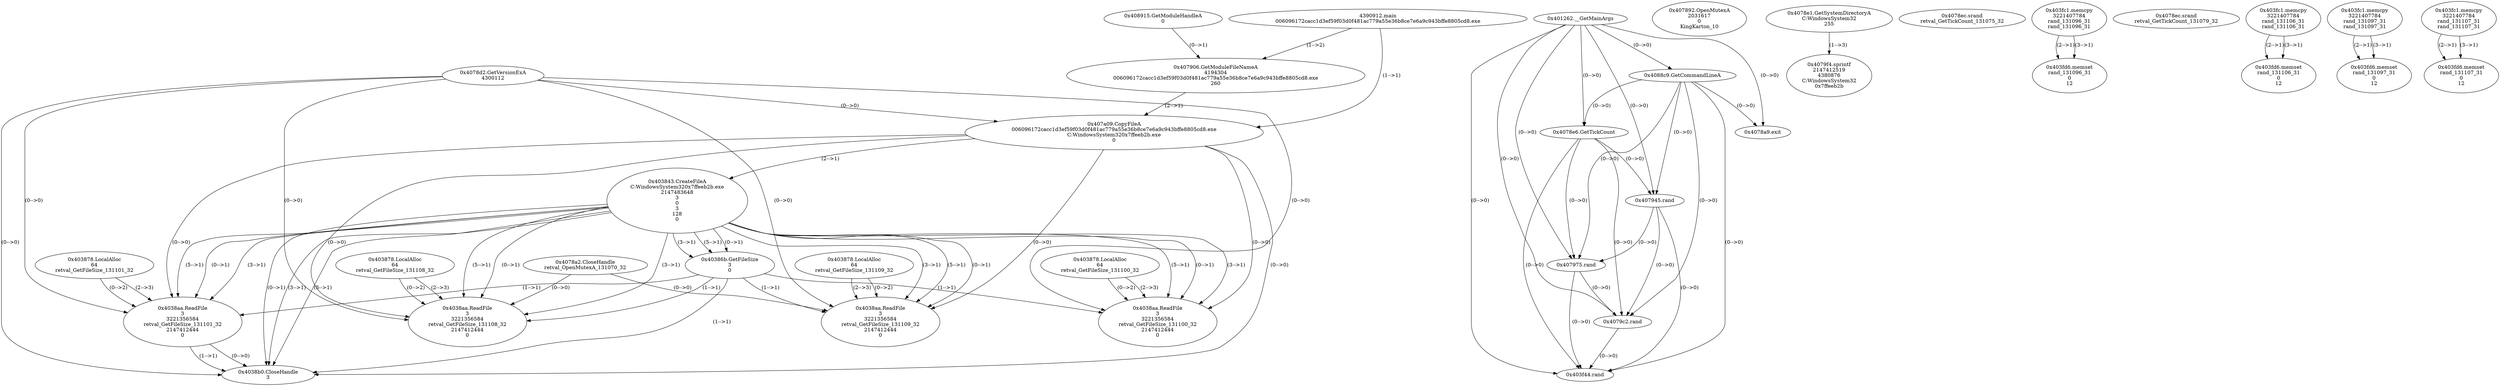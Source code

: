 // Global SCDG with merge call
digraph {
	0 [label="4390912.main
006096172cacc1d3ef59f03d0f481ac779a55e36b8ce7e6a9c943bffe8805cd8.exe"]
	1 [label="0x401262.__GetMainArgs
"]
	2 [label="0x4088c9.GetCommandLineA
"]
	1 -> 2 [label="(0-->0)"]
	3 [label="0x408915.GetModuleHandleA
0"]
	4 [label="0x407892.OpenMutexA
2031617
0
KingKarton_10"]
	5 [label="0x4078d2.GetVersionExA
4300112"]
	6 [label="0x4078e1.GetSystemDirectoryA
C:\Windows\System32
255"]
	7 [label="0x4078e6.GetTickCount
"]
	1 -> 7 [label="(0-->0)"]
	2 -> 7 [label="(0-->0)"]
	8 [label="0x4078ec.srand
retval_GetTickCount_131075_32"]
	9 [label="0x407906.GetModuleFileNameA
4194304
006096172cacc1d3ef59f03d0f481ac779a55e36b8ce7e6a9c943bffe8805cd8.exe
260"]
	3 -> 9 [label="(0-->1)"]
	0 -> 9 [label="(1-->2)"]
	10 [label="0x407945.rand
"]
	1 -> 10 [label="(0-->0)"]
	2 -> 10 [label="(0-->0)"]
	7 -> 10 [label="(0-->0)"]
	11 [label="0x407975.rand
"]
	1 -> 11 [label="(0-->0)"]
	2 -> 11 [label="(0-->0)"]
	7 -> 11 [label="(0-->0)"]
	10 -> 11 [label="(0-->0)"]
	12 [label="0x4079c2.rand
"]
	1 -> 12 [label="(0-->0)"]
	2 -> 12 [label="(0-->0)"]
	7 -> 12 [label="(0-->0)"]
	10 -> 12 [label="(0-->0)"]
	11 -> 12 [label="(0-->0)"]
	13 [label="0x4079f4.sprintf
2147412519
4380876
C:\Windows\System32
0x7ffeeb2b"]
	6 -> 13 [label="(1-->3)"]
	14 [label="0x407a09.CopyFileA
006096172cacc1d3ef59f03d0f481ac779a55e36b8ce7e6a9c943bffe8805cd8.exe
C:\Windows\System32\0x7ffeeb2b.exe
0"]
	0 -> 14 [label="(1-->1)"]
	9 -> 14 [label="(2-->1)"]
	5 -> 14 [label="(0-->0)"]
	15 [label="0x403f44.rand
"]
	1 -> 15 [label="(0-->0)"]
	2 -> 15 [label="(0-->0)"]
	7 -> 15 [label="(0-->0)"]
	10 -> 15 [label="(0-->0)"]
	11 -> 15 [label="(0-->0)"]
	12 -> 15 [label="(0-->0)"]
	16 [label="0x403843.CreateFileA
C:\Windows\System32\0x7ffeeb2b.exe
2147483648
3
0
3
128
0"]
	14 -> 16 [label="(2-->1)"]
	17 [label="0x40386b.GetFileSize
3
0"]
	16 -> 17 [label="(3-->1)"]
	16 -> 17 [label="(5-->1)"]
	16 -> 17 [label="(0-->1)"]
	18 [label="0x403878.LocalAlloc
64
retval_GetFileSize_131101_32"]
	19 [label="0x4038aa.ReadFile
3
3221356584
retval_GetFileSize_131101_32
2147412444
0"]
	16 -> 19 [label="(3-->1)"]
	16 -> 19 [label="(5-->1)"]
	16 -> 19 [label="(0-->1)"]
	17 -> 19 [label="(1-->1)"]
	18 -> 19 [label="(0-->2)"]
	18 -> 19 [label="(2-->3)"]
	5 -> 19 [label="(0-->0)"]
	14 -> 19 [label="(0-->0)"]
	20 [label="0x4038b0.CloseHandle
3"]
	16 -> 20 [label="(3-->1)"]
	16 -> 20 [label="(5-->1)"]
	16 -> 20 [label="(0-->1)"]
	17 -> 20 [label="(1-->1)"]
	19 -> 20 [label="(1-->1)"]
	5 -> 20 [label="(0-->0)"]
	14 -> 20 [label="(0-->0)"]
	19 -> 20 [label="(0-->0)"]
	21 [label="0x403fc1.memcpy
3221407784
rand_131096_31
rand_131096_31"]
	22 [label="0x403fd6.memset
rand_131096_31
0
12"]
	21 -> 22 [label="(2-->1)"]
	21 -> 22 [label="(3-->1)"]
	23 [label="0x4078a2.CloseHandle
retval_OpenMutexA_131070_32"]
	24 [label="0x4078a9.exit
"]
	1 -> 24 [label="(0-->0)"]
	2 -> 24 [label="(0-->0)"]
	25 [label="0x4078ec.srand
retval_GetTickCount_131079_32"]
	26 [label="0x403878.LocalAlloc
64
retval_GetFileSize_131108_32"]
	27 [label="0x4038aa.ReadFile
3
3221356584
retval_GetFileSize_131108_32
2147412444
0"]
	16 -> 27 [label="(3-->1)"]
	16 -> 27 [label="(5-->1)"]
	16 -> 27 [label="(0-->1)"]
	17 -> 27 [label="(1-->1)"]
	26 -> 27 [label="(0-->2)"]
	26 -> 27 [label="(2-->3)"]
	5 -> 27 [label="(0-->0)"]
	14 -> 27 [label="(0-->0)"]
	23 -> 27 [label="(0-->0)"]
	28 [label="0x403fc1.memcpy
3221407784
rand_131106_31
rand_131106_31"]
	29 [label="0x403fd6.memset
rand_131106_31
0
12"]
	28 -> 29 [label="(2-->1)"]
	28 -> 29 [label="(3-->1)"]
	30 [label="0x403878.LocalAlloc
64
retval_GetFileSize_131100_32"]
	31 [label="0x4038aa.ReadFile
3
3221356584
retval_GetFileSize_131100_32
2147412444
0"]
	16 -> 31 [label="(3-->1)"]
	16 -> 31 [label="(5-->1)"]
	16 -> 31 [label="(0-->1)"]
	17 -> 31 [label="(1-->1)"]
	30 -> 31 [label="(0-->2)"]
	30 -> 31 [label="(2-->3)"]
	5 -> 31 [label="(0-->0)"]
	14 -> 31 [label="(0-->0)"]
	32 [label="0x403fc1.memcpy
3221407784
rand_131097_31
rand_131097_31"]
	33 [label="0x403fd6.memset
rand_131097_31
0
12"]
	32 -> 33 [label="(2-->1)"]
	32 -> 33 [label="(3-->1)"]
	34 [label="0x403878.LocalAlloc
64
retval_GetFileSize_131109_32"]
	35 [label="0x4038aa.ReadFile
3
3221356584
retval_GetFileSize_131109_32
2147412444
0"]
	16 -> 35 [label="(3-->1)"]
	16 -> 35 [label="(5-->1)"]
	16 -> 35 [label="(0-->1)"]
	17 -> 35 [label="(1-->1)"]
	34 -> 35 [label="(0-->2)"]
	34 -> 35 [label="(2-->3)"]
	5 -> 35 [label="(0-->0)"]
	14 -> 35 [label="(0-->0)"]
	23 -> 35 [label="(0-->0)"]
	36 [label="0x403fc1.memcpy
3221407784
rand_131107_31
rand_131107_31"]
	37 [label="0x403fd6.memset
rand_131107_31
0
12"]
	36 -> 37 [label="(2-->1)"]
	36 -> 37 [label="(3-->1)"]
}
